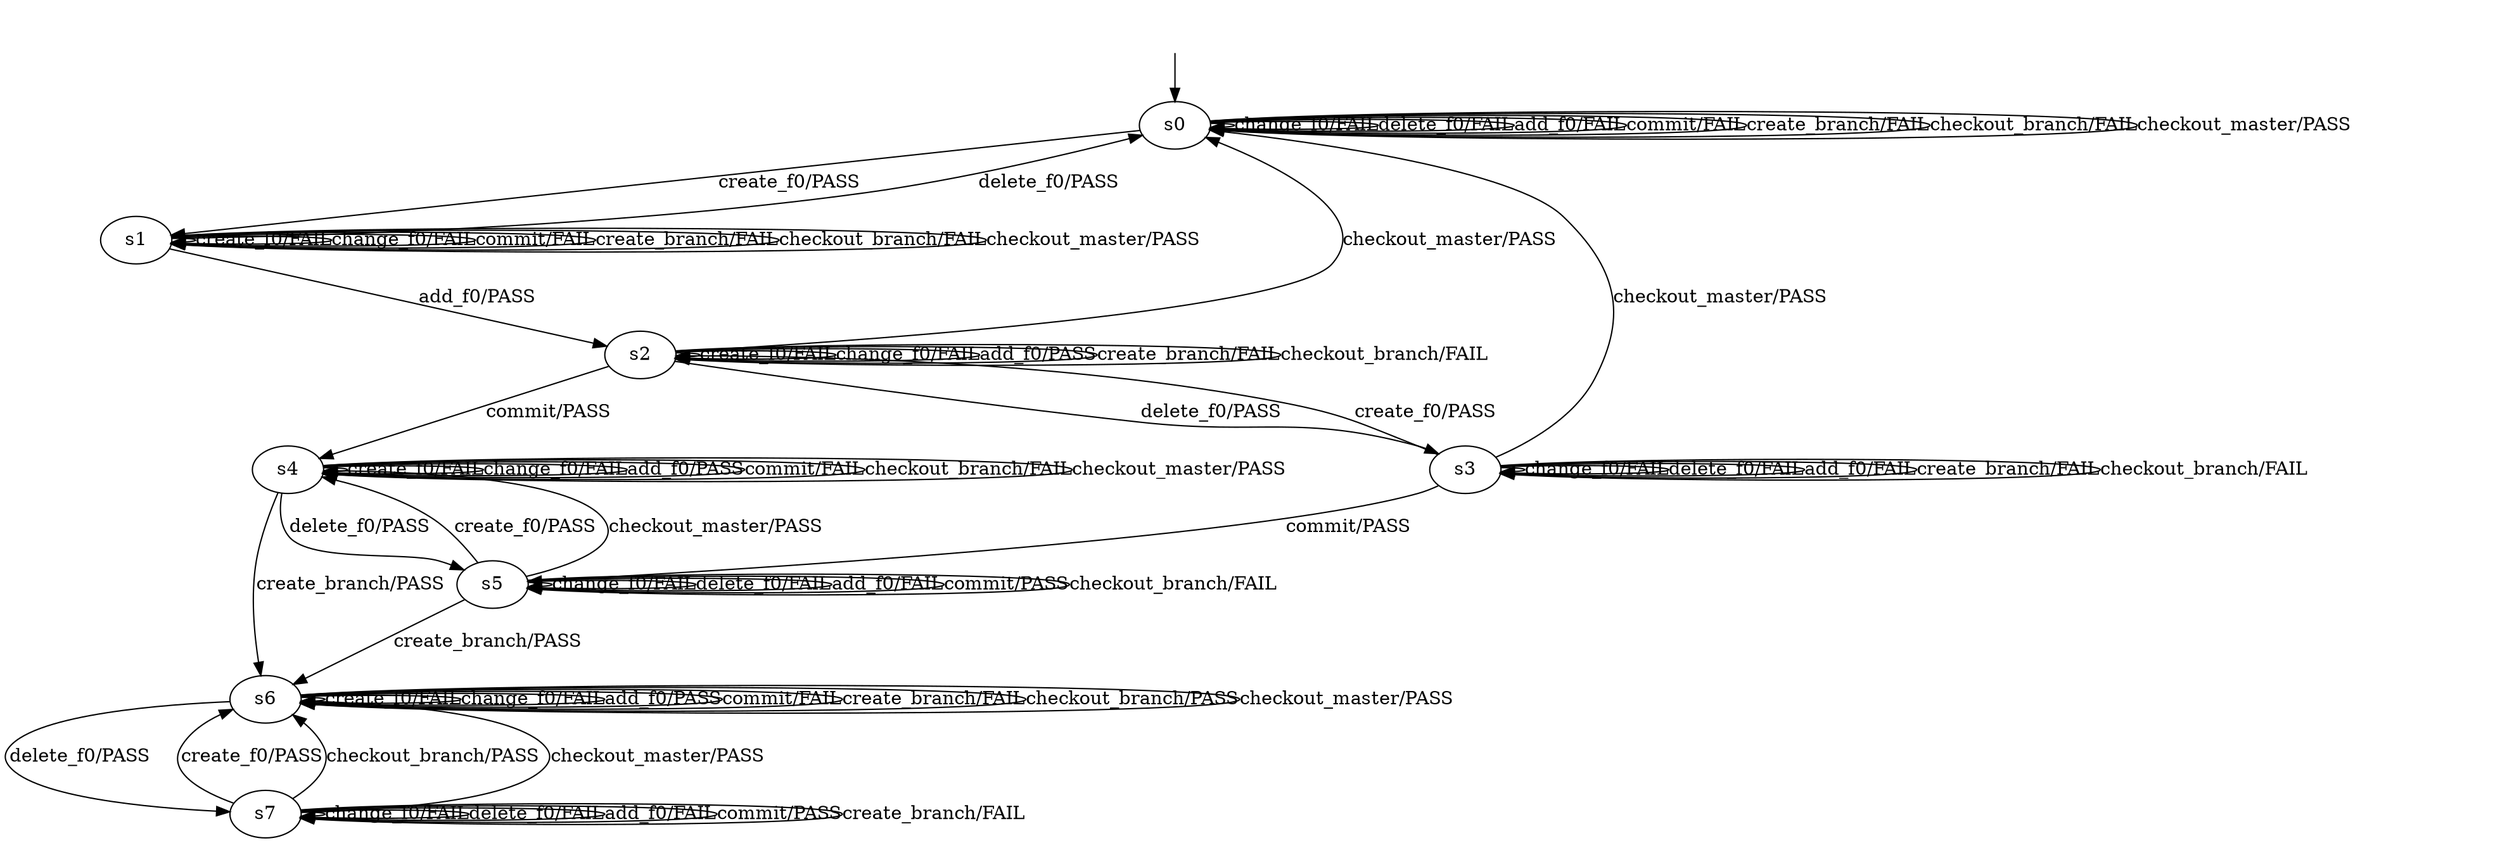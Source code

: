 digraph gitPython_empty_False_basics_with_remotes_and_branches_L_star {
s0 [label="s0"];
s1 [label="s1"];
s2 [label="s2"];
s3 [label="s3"];
s4 [label="s4"];
s5 [label="s5"];
s6 [label="s6"];
s7 [label="s7"];
s0 -> s1  [label="create_f0/PASS"];
s0 -> s0  [label="change_f0/FAIL"];
s0 -> s0  [label="delete_f0/FAIL"];
s0 -> s0  [label="add_f0/FAIL"];
s0 -> s0  [label="commit/FAIL"];
s0 -> s0  [label="create_branch/FAIL"];
s0 -> s0  [label="checkout_branch/FAIL"];
s0 -> s0  [label="checkout_master/PASS"];
s1 -> s1  [label="create_f0/FAIL"];
s1 -> s1  [label="change_f0/FAIL"];
s1 -> s0  [label="delete_f0/PASS"];
s1 -> s2  [label="add_f0/PASS"];
s1 -> s1  [label="commit/FAIL"];
s1 -> s1  [label="create_branch/FAIL"];
s1 -> s1  [label="checkout_branch/FAIL"];
s1 -> s1  [label="checkout_master/PASS"];
s2 -> s2  [label="create_f0/FAIL"];
s2 -> s2  [label="change_f0/FAIL"];
s2 -> s3  [label="delete_f0/PASS"];
s2 -> s2  [label="add_f0/PASS"];
s2 -> s4  [label="commit/PASS"];
s2 -> s2  [label="create_branch/FAIL"];
s2 -> s2  [label="checkout_branch/FAIL"];
s2 -> s0  [label="checkout_master/PASS"];
s3 -> s2  [label="create_f0/PASS"];
s3 -> s3  [label="change_f0/FAIL"];
s3 -> s3  [label="delete_f0/FAIL"];
s3 -> s3  [label="add_f0/FAIL"];
s3 -> s5  [label="commit/PASS"];
s3 -> s3  [label="create_branch/FAIL"];
s3 -> s3  [label="checkout_branch/FAIL"];
s3 -> s0  [label="checkout_master/PASS"];
s4 -> s4  [label="create_f0/FAIL"];
s4 -> s4  [label="change_f0/FAIL"];
s4 -> s5  [label="delete_f0/PASS"];
s4 -> s4  [label="add_f0/PASS"];
s4 -> s4  [label="commit/FAIL"];
s4 -> s6  [label="create_branch/PASS"];
s4 -> s4  [label="checkout_branch/FAIL"];
s4 -> s4  [label="checkout_master/PASS"];
s5 -> s4  [label="create_f0/PASS"];
s5 -> s5  [label="change_f0/FAIL"];
s5 -> s5  [label="delete_f0/FAIL"];
s5 -> s5  [label="add_f0/FAIL"];
s5 -> s5  [label="commit/PASS"];
s5 -> s6  [label="create_branch/PASS"];
s5 -> s5  [label="checkout_branch/FAIL"];
s5 -> s4  [label="checkout_master/PASS"];
s6 -> s6  [label="create_f0/FAIL"];
s6 -> s6  [label="change_f0/FAIL"];
s6 -> s7  [label="delete_f0/PASS"];
s6 -> s6  [label="add_f0/PASS"];
s6 -> s6  [label="commit/FAIL"];
s6 -> s6  [label="create_branch/FAIL"];
s6 -> s6  [label="checkout_branch/PASS"];
s6 -> s6  [label="checkout_master/PASS"];
s7 -> s6  [label="create_f0/PASS"];
s7 -> s7  [label="change_f0/FAIL"];
s7 -> s7  [label="delete_f0/FAIL"];
s7 -> s7  [label="add_f0/FAIL"];
s7 -> s7  [label="commit/PASS"];
s7 -> s7  [label="create_branch/FAIL"];
s7 -> s6  [label="checkout_branch/PASS"];
s7 -> s6  [label="checkout_master/PASS"];
__start0 [label="", shape=none];
__start0 -> s0  [label=""];
}
